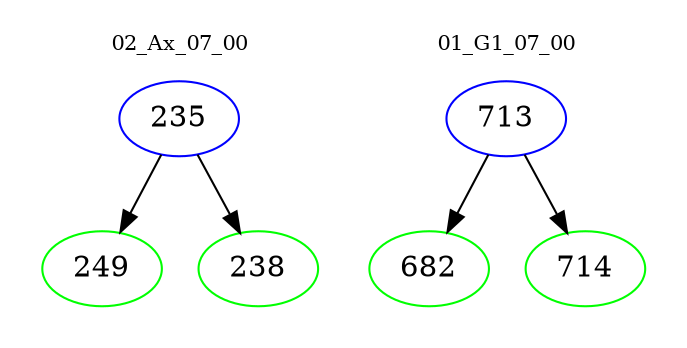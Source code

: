 digraph{
subgraph cluster_0 {
color = white
label = "02_Ax_07_00";
fontsize=10;
T0_235 [label="235", color="blue"]
T0_235 -> T0_249 [color="black"]
T0_249 [label="249", color="green"]
T0_235 -> T0_238 [color="black"]
T0_238 [label="238", color="green"]
}
subgraph cluster_1 {
color = white
label = "01_G1_07_00";
fontsize=10;
T1_713 [label="713", color="blue"]
T1_713 -> T1_682 [color="black"]
T1_682 [label="682", color="green"]
T1_713 -> T1_714 [color="black"]
T1_714 [label="714", color="green"]
}
}
